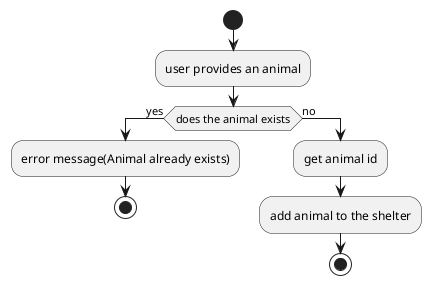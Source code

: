@startuml
start
:user provides an animal;
if(does the animal exists) then (yes)
:error message(Animal already exists);
stop
else(no)
:get animal id;
:add animal to the shelter;
stop

@enduml

